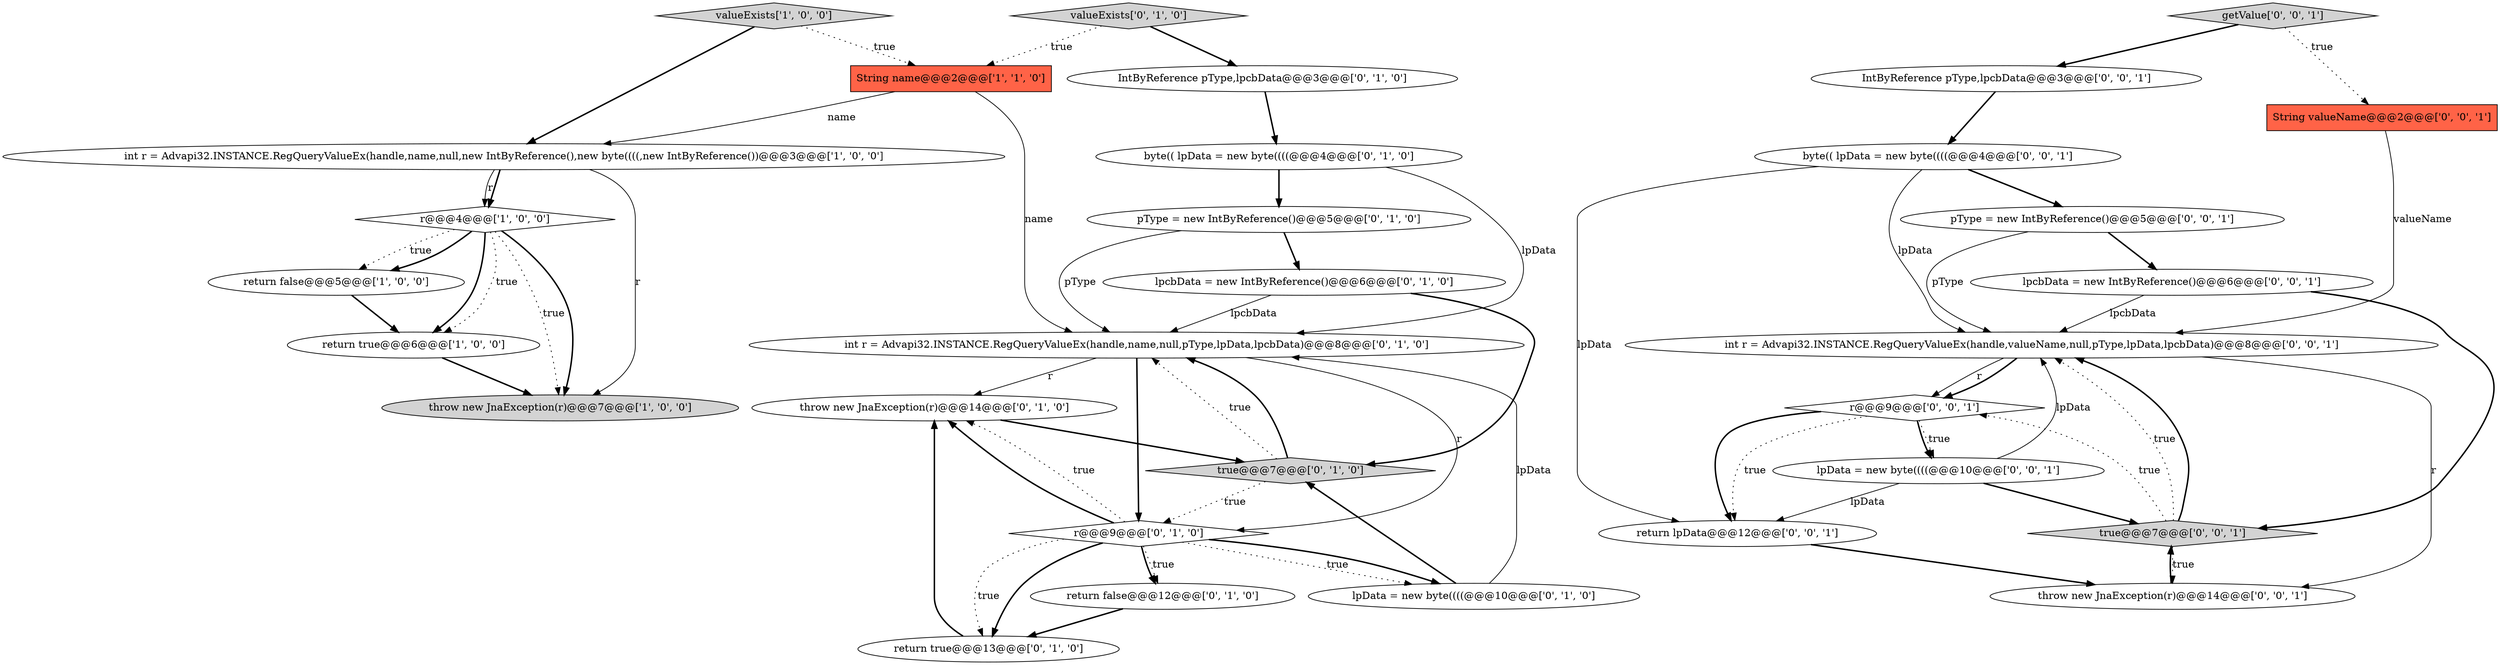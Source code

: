digraph {
2 [style = filled, label = "int r = Advapi32.INSTANCE.RegQueryValueEx(handle,name,null,new IntByReference(),new byte((((,new IntByReference())@@@3@@@['1', '0', '0']", fillcolor = white, shape = ellipse image = "AAA0AAABBB1BBB"];
29 [style = filled, label = "int r = Advapi32.INSTANCE.RegQueryValueEx(handle,valueName,null,pType,lpData,lpcbData)@@@8@@@['0', '0', '1']", fillcolor = white, shape = ellipse image = "AAA0AAABBB3BBB"];
7 [style = filled, label = "int r = Advapi32.INSTANCE.RegQueryValueEx(handle,name,null,pType,lpData,lpcbData)@@@8@@@['0', '1', '0']", fillcolor = white, shape = ellipse image = "AAA1AAABBB2BBB"];
1 [style = filled, label = "return true@@@6@@@['1', '0', '0']", fillcolor = white, shape = ellipse image = "AAA0AAABBB1BBB"];
12 [style = filled, label = "valueExists['0', '1', '0']", fillcolor = lightgray, shape = diamond image = "AAA0AAABBB2BBB"];
17 [style = filled, label = "lpcbData = new IntByReference()@@@6@@@['0', '1', '0']", fillcolor = white, shape = ellipse image = "AAA1AAABBB2BBB"];
26 [style = filled, label = "r@@@9@@@['0', '0', '1']", fillcolor = white, shape = diamond image = "AAA0AAABBB3BBB"];
13 [style = filled, label = "return false@@@12@@@['0', '1', '0']", fillcolor = white, shape = ellipse image = "AAA0AAABBB2BBB"];
21 [style = filled, label = "lpcbData = new IntByReference()@@@6@@@['0', '0', '1']", fillcolor = white, shape = ellipse image = "AAA0AAABBB3BBB"];
23 [style = filled, label = "lpData = new byte((((@@@10@@@['0', '0', '1']", fillcolor = white, shape = ellipse image = "AAA0AAABBB3BBB"];
28 [style = filled, label = "String valueName@@@2@@@['0', '0', '1']", fillcolor = tomato, shape = box image = "AAA0AAABBB3BBB"];
16 [style = filled, label = "pType = new IntByReference()@@@5@@@['0', '1', '0']", fillcolor = white, shape = ellipse image = "AAA1AAABBB2BBB"];
25 [style = filled, label = "IntByReference pType,lpcbData@@@3@@@['0', '0', '1']", fillcolor = white, shape = ellipse image = "AAA0AAABBB3BBB"];
27 [style = filled, label = "byte(( lpData = new byte((((@@@4@@@['0', '0', '1']", fillcolor = white, shape = ellipse image = "AAA0AAABBB3BBB"];
4 [style = filled, label = "return false@@@5@@@['1', '0', '0']", fillcolor = white, shape = ellipse image = "AAA0AAABBB1BBB"];
6 [style = filled, label = "String name@@@2@@@['1', '1', '0']", fillcolor = tomato, shape = box image = "AAA0AAABBB1BBB"];
11 [style = filled, label = "lpData = new byte((((@@@10@@@['0', '1', '0']", fillcolor = white, shape = ellipse image = "AAA1AAABBB2BBB"];
15 [style = filled, label = "return true@@@13@@@['0', '1', '0']", fillcolor = white, shape = ellipse image = "AAA0AAABBB2BBB"];
30 [style = filled, label = "throw new JnaException(r)@@@14@@@['0', '0', '1']", fillcolor = white, shape = ellipse image = "AAA0AAABBB3BBB"];
8 [style = filled, label = "throw new JnaException(r)@@@14@@@['0', '1', '0']", fillcolor = white, shape = ellipse image = "AAA0AAABBB2BBB"];
9 [style = filled, label = "IntByReference pType,lpcbData@@@3@@@['0', '1', '0']", fillcolor = white, shape = ellipse image = "AAA0AAABBB2BBB"];
10 [style = filled, label = "true@@@7@@@['0', '1', '0']", fillcolor = lightgray, shape = diamond image = "AAA1AAABBB2BBB"];
3 [style = filled, label = "valueExists['1', '0', '0']", fillcolor = lightgray, shape = diamond image = "AAA0AAABBB1BBB"];
19 [style = filled, label = "pType = new IntByReference()@@@5@@@['0', '0', '1']", fillcolor = white, shape = ellipse image = "AAA0AAABBB3BBB"];
22 [style = filled, label = "return lpData@@@12@@@['0', '0', '1']", fillcolor = white, shape = ellipse image = "AAA0AAABBB3BBB"];
18 [style = filled, label = "r@@@9@@@['0', '1', '0']", fillcolor = white, shape = diamond image = "AAA0AAABBB2BBB"];
20 [style = filled, label = "true@@@7@@@['0', '0', '1']", fillcolor = lightgray, shape = diamond image = "AAA0AAABBB3BBB"];
24 [style = filled, label = "getValue['0', '0', '1']", fillcolor = lightgray, shape = diamond image = "AAA0AAABBB3BBB"];
0 [style = filled, label = "throw new JnaException(r)@@@7@@@['1', '0', '0']", fillcolor = lightgray, shape = ellipse image = "AAA0AAABBB1BBB"];
5 [style = filled, label = "r@@@4@@@['1', '0', '0']", fillcolor = white, shape = diamond image = "AAA0AAABBB1BBB"];
14 [style = filled, label = "byte(( lpData = new byte((((@@@4@@@['0', '1', '0']", fillcolor = white, shape = ellipse image = "AAA1AAABBB2BBB"];
24->28 [style = dotted, label="true"];
26->22 [style = bold, label=""];
5->0 [style = dotted, label="true"];
22->30 [style = bold, label=""];
13->15 [style = bold, label=""];
18->15 [style = dotted, label="true"];
20->26 [style = dotted, label="true"];
27->29 [style = solid, label="lpData"];
19->29 [style = solid, label="pType"];
14->16 [style = bold, label=""];
29->30 [style = solid, label="r"];
3->2 [style = bold, label=""];
7->18 [style = solid, label="r"];
16->7 [style = solid, label="pType"];
2->5 [style = bold, label=""];
7->18 [style = bold, label=""];
2->0 [style = solid, label="r"];
5->1 [style = bold, label=""];
18->8 [style = dotted, label="true"];
18->13 [style = bold, label=""];
6->7 [style = solid, label="name"];
5->4 [style = dotted, label="true"];
10->7 [style = dotted, label="true"];
20->29 [style = dotted, label="true"];
27->22 [style = solid, label="lpData"];
5->4 [style = bold, label=""];
4->1 [style = bold, label=""];
26->23 [style = dotted, label="true"];
18->13 [style = dotted, label="true"];
28->29 [style = solid, label="valueName"];
18->11 [style = dotted, label="true"];
12->9 [style = bold, label=""];
19->21 [style = bold, label=""];
30->20 [style = bold, label=""];
10->7 [style = bold, label=""];
5->0 [style = bold, label=""];
11->10 [style = bold, label=""];
10->18 [style = dotted, label="true"];
21->20 [style = bold, label=""];
7->8 [style = solid, label="r"];
2->5 [style = solid, label="r"];
23->20 [style = bold, label=""];
17->7 [style = solid, label="lpcbData"];
3->6 [style = dotted, label="true"];
20->30 [style = dotted, label="true"];
21->29 [style = solid, label="lpcbData"];
14->7 [style = solid, label="lpData"];
23->29 [style = solid, label="lpData"];
9->14 [style = bold, label=""];
20->29 [style = bold, label=""];
18->11 [style = bold, label=""];
26->23 [style = bold, label=""];
11->7 [style = solid, label="lpData"];
27->19 [style = bold, label=""];
16->17 [style = bold, label=""];
24->25 [style = bold, label=""];
5->1 [style = dotted, label="true"];
18->8 [style = bold, label=""];
12->6 [style = dotted, label="true"];
29->26 [style = solid, label="r"];
25->27 [style = bold, label=""];
6->2 [style = solid, label="name"];
23->22 [style = solid, label="lpData"];
15->8 [style = bold, label=""];
26->22 [style = dotted, label="true"];
8->10 [style = bold, label=""];
17->10 [style = bold, label=""];
1->0 [style = bold, label=""];
29->26 [style = bold, label=""];
18->15 [style = bold, label=""];
}
